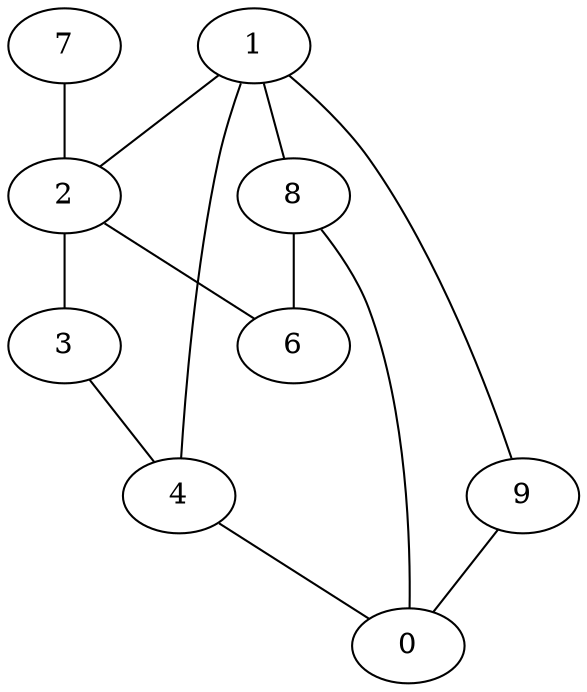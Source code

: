 graph {
    1 -- 2
    2 -- 3
    3 -- 4
    4 -- 1
    1 -- 8
    7 -- 2
    2 -- 6
    8 -- 6
    4 -- 0
    8 -- 0
    9 -- 0
    1 -- 9
}